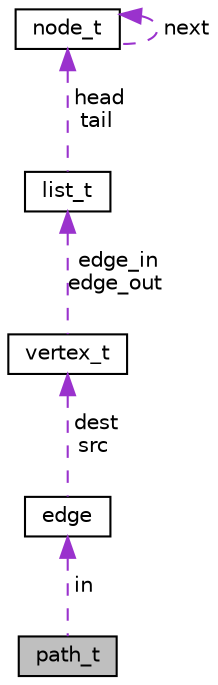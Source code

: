 digraph "path_t"
{
 // LATEX_PDF_SIZE
  edge [fontname="Helvetica",fontsize="10",labelfontname="Helvetica",labelfontsize="10"];
  node [fontname="Helvetica",fontsize="10",shape=record];
  Node1 [label="path_t",height=0.2,width=0.4,color="black", fillcolor="grey75", style="filled", fontcolor="black",tooltip=" "];
  Node2 -> Node1 [dir="back",color="darkorchid3",fontsize="10",style="dashed",label=" in" ,fontname="Helvetica"];
  Node2 [label="edge",height=0.2,width=0.4,color="black", fillcolor="white", style="filled",URL="$structedge.html",tooltip=" "];
  Node3 -> Node2 [dir="back",color="darkorchid3",fontsize="10",style="dashed",label=" dest\nsrc" ,fontname="Helvetica"];
  Node3 [label="vertex_t",height=0.2,width=0.4,color="black", fillcolor="white", style="filled",URL="$structvertex__t.html",tooltip=" "];
  Node4 -> Node3 [dir="back",color="darkorchid3",fontsize="10",style="dashed",label=" edge_in\nedge_out" ,fontname="Helvetica"];
  Node4 [label="list_t",height=0.2,width=0.4,color="black", fillcolor="white", style="filled",URL="$structlist__t.html",tooltip=" "];
  Node5 -> Node4 [dir="back",color="darkorchid3",fontsize="10",style="dashed",label=" head\ntail" ,fontname="Helvetica"];
  Node5 [label="node_t",height=0.2,width=0.4,color="black", fillcolor="white", style="filled",URL="$structnode__t.html",tooltip=" "];
  Node5 -> Node5 [dir="back",color="darkorchid3",fontsize="10",style="dashed",label=" next" ,fontname="Helvetica"];
}
